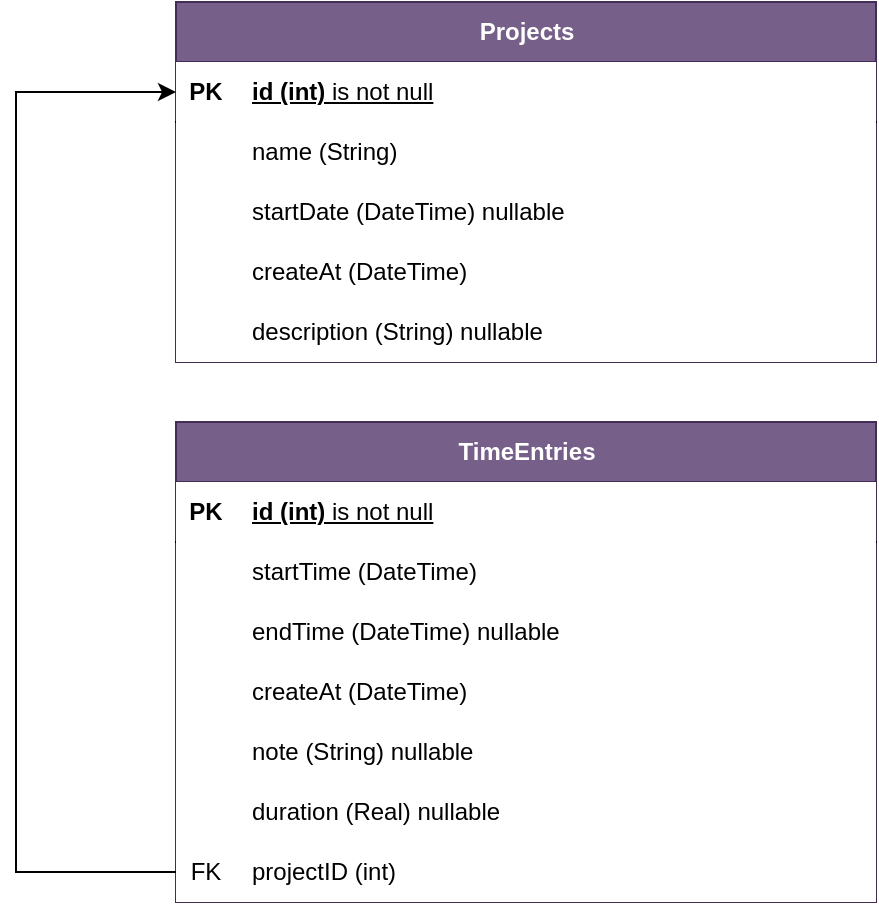 <mxfile version="26.0.6">
  <diagram name="Page-1" id="2ca16b54-16f6-2749-3443-fa8db7711227">
    <mxGraphModel dx="2247" dy="1478" grid="1" gridSize="10" guides="1" tooltips="1" connect="1" arrows="1" fold="1" page="1" pageScale="1" pageWidth="1100" pageHeight="850" background="none" math="0" shadow="0">
      <root>
        <mxCell id="0" />
        <mxCell id="1" parent="0" />
        <mxCell id="NSZkQxX2lrl8RxkuQL6t-20" value="Projects" style="shape=table;startSize=30;container=1;collapsible=1;childLayout=tableLayout;fixedRows=1;rowLines=0;fontStyle=1;align=center;resizeLast=1;html=1;fillColor=#76608a;fontColor=#ffffff;strokeColor=#432D57;" vertex="1" parent="1">
          <mxGeometry x="-30" y="-400" width="350" height="180.0" as="geometry">
            <mxRectangle x="230" y="-1030" width="80" height="30" as="alternateBounds" />
          </mxGeometry>
        </mxCell>
        <mxCell id="NSZkQxX2lrl8RxkuQL6t-21" value="" style="shape=tableRow;horizontal=0;startSize=0;swimlaneHead=0;swimlaneBody=0;fillColor=default;collapsible=0;dropTarget=0;points=[[0,0.5],[1,0.5]];portConstraint=eastwest;top=0;left=0;right=0;bottom=1;" vertex="1" parent="NSZkQxX2lrl8RxkuQL6t-20">
          <mxGeometry y="30" width="350" height="30" as="geometry" />
        </mxCell>
        <mxCell id="NSZkQxX2lrl8RxkuQL6t-22" value="PK" style="shape=partialRectangle;connectable=0;fillColor=default;top=0;left=0;bottom=0;right=0;fontStyle=1;overflow=hidden;whiteSpace=wrap;html=1;" vertex="1" parent="NSZkQxX2lrl8RxkuQL6t-21">
          <mxGeometry width="30" height="30" as="geometry">
            <mxRectangle width="30" height="30" as="alternateBounds" />
          </mxGeometry>
        </mxCell>
        <mxCell id="NSZkQxX2lrl8RxkuQL6t-23" value="id (int)&amp;nbsp;&lt;span style=&quot;font-weight: normal;&quot;&gt;is not null&lt;/span&gt;" style="shape=partialRectangle;connectable=0;fillColor=default;top=0;left=0;bottom=0;right=0;align=left;spacingLeft=6;fontStyle=5;overflow=hidden;whiteSpace=wrap;html=1;" vertex="1" parent="NSZkQxX2lrl8RxkuQL6t-21">
          <mxGeometry x="30" width="320" height="30" as="geometry">
            <mxRectangle width="320" height="30" as="alternateBounds" />
          </mxGeometry>
        </mxCell>
        <mxCell id="NSZkQxX2lrl8RxkuQL6t-24" value="" style="shape=tableRow;horizontal=0;startSize=0;swimlaneHead=0;swimlaneBody=0;fillColor=default;collapsible=0;dropTarget=0;points=[[0,0.5],[1,0.5]];portConstraint=eastwest;top=0;left=0;right=0;bottom=0;" vertex="1" parent="NSZkQxX2lrl8RxkuQL6t-20">
          <mxGeometry y="60" width="350" height="30" as="geometry" />
        </mxCell>
        <mxCell id="NSZkQxX2lrl8RxkuQL6t-25" value="" style="shape=partialRectangle;connectable=0;fillColor=default;top=0;left=0;bottom=0;right=0;editable=1;overflow=hidden;whiteSpace=wrap;html=1;" vertex="1" parent="NSZkQxX2lrl8RxkuQL6t-24">
          <mxGeometry width="30" height="30" as="geometry">
            <mxRectangle width="30" height="30" as="alternateBounds" />
          </mxGeometry>
        </mxCell>
        <mxCell id="NSZkQxX2lrl8RxkuQL6t-26" value="name (String)" style="shape=partialRectangle;connectable=0;fillColor=default;top=0;left=0;bottom=0;right=0;align=left;spacingLeft=6;overflow=hidden;whiteSpace=wrap;html=1;" vertex="1" parent="NSZkQxX2lrl8RxkuQL6t-24">
          <mxGeometry x="30" width="320" height="30" as="geometry">
            <mxRectangle width="320" height="30" as="alternateBounds" />
          </mxGeometry>
        </mxCell>
        <mxCell id="NSZkQxX2lrl8RxkuQL6t-64" value="" style="shape=tableRow;horizontal=0;startSize=0;swimlaneHead=0;swimlaneBody=0;fillColor=default;collapsible=0;dropTarget=0;points=[[0,0.5],[1,0.5]];portConstraint=eastwest;top=0;left=0;right=0;bottom=0;" vertex="1" parent="NSZkQxX2lrl8RxkuQL6t-20">
          <mxGeometry y="90" width="350" height="30" as="geometry" />
        </mxCell>
        <mxCell id="NSZkQxX2lrl8RxkuQL6t-65" value="" style="shape=partialRectangle;connectable=0;fillColor=default;top=0;left=0;bottom=0;right=0;editable=1;overflow=hidden;whiteSpace=wrap;html=1;" vertex="1" parent="NSZkQxX2lrl8RxkuQL6t-64">
          <mxGeometry width="30" height="30" as="geometry">
            <mxRectangle width="30" height="30" as="alternateBounds" />
          </mxGeometry>
        </mxCell>
        <mxCell id="NSZkQxX2lrl8RxkuQL6t-66" value="startDate (DateTime) nullable" style="shape=partialRectangle;connectable=0;fillColor=default;top=0;left=0;bottom=0;right=0;align=left;spacingLeft=6;overflow=hidden;whiteSpace=wrap;html=1;" vertex="1" parent="NSZkQxX2lrl8RxkuQL6t-64">
          <mxGeometry x="30" width="320" height="30" as="geometry">
            <mxRectangle width="320" height="30" as="alternateBounds" />
          </mxGeometry>
        </mxCell>
        <mxCell id="NSZkQxX2lrl8RxkuQL6t-30" value="" style="shape=tableRow;horizontal=0;startSize=0;swimlaneHead=0;swimlaneBody=0;fillColor=default;collapsible=0;dropTarget=0;points=[[0,0.5],[1,0.5]];portConstraint=eastwest;top=0;left=0;right=0;bottom=0;" vertex="1" parent="NSZkQxX2lrl8RxkuQL6t-20">
          <mxGeometry y="120" width="350" height="30" as="geometry" />
        </mxCell>
        <mxCell id="NSZkQxX2lrl8RxkuQL6t-31" value="" style="shape=partialRectangle;connectable=0;fillColor=default;top=0;left=0;bottom=0;right=0;editable=1;overflow=hidden;whiteSpace=wrap;html=1;" vertex="1" parent="NSZkQxX2lrl8RxkuQL6t-30">
          <mxGeometry width="30" height="30" as="geometry">
            <mxRectangle width="30" height="30" as="alternateBounds" />
          </mxGeometry>
        </mxCell>
        <mxCell id="NSZkQxX2lrl8RxkuQL6t-32" value="createAt (DateTime)" style="shape=partialRectangle;connectable=0;fillColor=default;top=0;left=0;bottom=0;right=0;align=left;spacingLeft=6;overflow=hidden;whiteSpace=wrap;html=1;" vertex="1" parent="NSZkQxX2lrl8RxkuQL6t-30">
          <mxGeometry x="30" width="320" height="30" as="geometry">
            <mxRectangle width="320" height="30" as="alternateBounds" />
          </mxGeometry>
        </mxCell>
        <mxCell id="NSZkQxX2lrl8RxkuQL6t-33" value="" style="shape=tableRow;horizontal=0;startSize=0;swimlaneHead=0;swimlaneBody=0;fillColor=default;collapsible=0;dropTarget=0;points=[[0,0.5],[1,0.5]];portConstraint=eastwest;top=0;left=0;right=0;bottom=0;" vertex="1" parent="NSZkQxX2lrl8RxkuQL6t-20">
          <mxGeometry y="150" width="350" height="30" as="geometry" />
        </mxCell>
        <mxCell id="NSZkQxX2lrl8RxkuQL6t-34" value="" style="shape=partialRectangle;connectable=0;fillColor=default;top=0;left=0;bottom=0;right=0;editable=1;overflow=hidden;whiteSpace=wrap;html=1;" vertex="1" parent="NSZkQxX2lrl8RxkuQL6t-33">
          <mxGeometry width="30" height="30" as="geometry">
            <mxRectangle width="30" height="30" as="alternateBounds" />
          </mxGeometry>
        </mxCell>
        <mxCell id="NSZkQxX2lrl8RxkuQL6t-35" value="description (String) nullable" style="shape=partialRectangle;connectable=0;fillColor=default;top=0;left=0;bottom=0;right=0;align=left;spacingLeft=6;overflow=hidden;whiteSpace=wrap;html=1;" vertex="1" parent="NSZkQxX2lrl8RxkuQL6t-33">
          <mxGeometry x="30" width="320" height="30" as="geometry">
            <mxRectangle width="320" height="30" as="alternateBounds" />
          </mxGeometry>
        </mxCell>
        <mxCell id="NSZkQxX2lrl8RxkuQL6t-42" value="TimeEntries" style="shape=table;startSize=30;container=1;collapsible=1;childLayout=tableLayout;fixedRows=1;rowLines=0;fontStyle=1;align=center;resizeLast=1;html=1;fillColor=#76608a;fontColor=#ffffff;strokeColor=#432D57;" vertex="1" parent="1">
          <mxGeometry x="-30" y="-190" width="350" height="240.0" as="geometry">
            <mxRectangle x="230" y="-1030" width="80" height="30" as="alternateBounds" />
          </mxGeometry>
        </mxCell>
        <mxCell id="NSZkQxX2lrl8RxkuQL6t-43" value="" style="shape=tableRow;horizontal=0;startSize=0;swimlaneHead=0;swimlaneBody=0;fillColor=default;collapsible=0;dropTarget=0;points=[[0,0.5],[1,0.5]];portConstraint=eastwest;top=0;left=0;right=0;bottom=1;" vertex="1" parent="NSZkQxX2lrl8RxkuQL6t-42">
          <mxGeometry y="30" width="350" height="30" as="geometry" />
        </mxCell>
        <mxCell id="NSZkQxX2lrl8RxkuQL6t-44" value="PK" style="shape=partialRectangle;connectable=0;fillColor=default;top=0;left=0;bottom=0;right=0;fontStyle=1;overflow=hidden;whiteSpace=wrap;html=1;" vertex="1" parent="NSZkQxX2lrl8RxkuQL6t-43">
          <mxGeometry width="30" height="30" as="geometry">
            <mxRectangle width="30" height="30" as="alternateBounds" />
          </mxGeometry>
        </mxCell>
        <mxCell id="NSZkQxX2lrl8RxkuQL6t-45" value="id (int)&amp;nbsp;&lt;span style=&quot;font-weight: normal;&quot;&gt;is not null&lt;/span&gt;" style="shape=partialRectangle;connectable=0;fillColor=default;top=0;left=0;bottom=0;right=0;align=left;spacingLeft=6;fontStyle=5;overflow=hidden;whiteSpace=wrap;html=1;" vertex="1" parent="NSZkQxX2lrl8RxkuQL6t-43">
          <mxGeometry x="30" width="320" height="30" as="geometry">
            <mxRectangle width="320" height="30" as="alternateBounds" />
          </mxGeometry>
        </mxCell>
        <mxCell id="NSZkQxX2lrl8RxkuQL6t-67" value="" style="shape=tableRow;horizontal=0;startSize=0;swimlaneHead=0;swimlaneBody=0;fillColor=default;collapsible=0;dropTarget=0;points=[[0,0.5],[1,0.5]];portConstraint=eastwest;top=0;left=0;right=0;bottom=0;" vertex="1" parent="NSZkQxX2lrl8RxkuQL6t-42">
          <mxGeometry y="60" width="350" height="30" as="geometry" />
        </mxCell>
        <mxCell id="NSZkQxX2lrl8RxkuQL6t-68" value="" style="shape=partialRectangle;connectable=0;fillColor=default;top=0;left=0;bottom=0;right=0;editable=1;overflow=hidden;whiteSpace=wrap;html=1;" vertex="1" parent="NSZkQxX2lrl8RxkuQL6t-67">
          <mxGeometry width="30" height="30" as="geometry">
            <mxRectangle width="30" height="30" as="alternateBounds" />
          </mxGeometry>
        </mxCell>
        <mxCell id="NSZkQxX2lrl8RxkuQL6t-69" value="startTime (DateTime)" style="shape=partialRectangle;connectable=0;fillColor=default;top=0;left=0;bottom=0;right=0;align=left;spacingLeft=6;overflow=hidden;whiteSpace=wrap;html=1;" vertex="1" parent="NSZkQxX2lrl8RxkuQL6t-67">
          <mxGeometry x="30" width="320" height="30" as="geometry">
            <mxRectangle width="320" height="30" as="alternateBounds" />
          </mxGeometry>
        </mxCell>
        <mxCell id="NSZkQxX2lrl8RxkuQL6t-70" value="" style="shape=tableRow;horizontal=0;startSize=0;swimlaneHead=0;swimlaneBody=0;fillColor=default;collapsible=0;dropTarget=0;points=[[0,0.5],[1,0.5]];portConstraint=eastwest;top=0;left=0;right=0;bottom=0;" vertex="1" parent="NSZkQxX2lrl8RxkuQL6t-42">
          <mxGeometry y="90" width="350" height="30" as="geometry" />
        </mxCell>
        <mxCell id="NSZkQxX2lrl8RxkuQL6t-71" value="" style="shape=partialRectangle;connectable=0;fillColor=default;top=0;left=0;bottom=0;right=0;editable=1;overflow=hidden;whiteSpace=wrap;html=1;" vertex="1" parent="NSZkQxX2lrl8RxkuQL6t-70">
          <mxGeometry width="30" height="30" as="geometry">
            <mxRectangle width="30" height="30" as="alternateBounds" />
          </mxGeometry>
        </mxCell>
        <mxCell id="NSZkQxX2lrl8RxkuQL6t-72" value="endTime (DateTime) nullable" style="shape=partialRectangle;connectable=0;fillColor=default;top=0;left=0;bottom=0;right=0;align=left;spacingLeft=6;overflow=hidden;whiteSpace=wrap;html=1;" vertex="1" parent="NSZkQxX2lrl8RxkuQL6t-70">
          <mxGeometry x="30" width="320" height="30" as="geometry">
            <mxRectangle width="320" height="30" as="alternateBounds" />
          </mxGeometry>
        </mxCell>
        <mxCell id="NSZkQxX2lrl8RxkuQL6t-52" value="" style="shape=tableRow;horizontal=0;startSize=0;swimlaneHead=0;swimlaneBody=0;fillColor=default;collapsible=0;dropTarget=0;points=[[0,0.5],[1,0.5]];portConstraint=eastwest;top=0;left=0;right=0;bottom=0;" vertex="1" parent="NSZkQxX2lrl8RxkuQL6t-42">
          <mxGeometry y="120" width="350" height="30" as="geometry" />
        </mxCell>
        <mxCell id="NSZkQxX2lrl8RxkuQL6t-53" value="" style="shape=partialRectangle;connectable=0;fillColor=default;top=0;left=0;bottom=0;right=0;editable=1;overflow=hidden;whiteSpace=wrap;html=1;" vertex="1" parent="NSZkQxX2lrl8RxkuQL6t-52">
          <mxGeometry width="30" height="30" as="geometry">
            <mxRectangle width="30" height="30" as="alternateBounds" />
          </mxGeometry>
        </mxCell>
        <mxCell id="NSZkQxX2lrl8RxkuQL6t-54" value="createAt (DateTime)" style="shape=partialRectangle;connectable=0;fillColor=default;top=0;left=0;bottom=0;right=0;align=left;spacingLeft=6;overflow=hidden;whiteSpace=wrap;html=1;" vertex="1" parent="NSZkQxX2lrl8RxkuQL6t-52">
          <mxGeometry x="30" width="320" height="30" as="geometry">
            <mxRectangle width="320" height="30" as="alternateBounds" />
          </mxGeometry>
        </mxCell>
        <mxCell id="NSZkQxX2lrl8RxkuQL6t-46" value="" style="shape=tableRow;horizontal=0;startSize=0;swimlaneHead=0;swimlaneBody=0;fillColor=default;collapsible=0;dropTarget=0;points=[[0,0.5],[1,0.5]];portConstraint=eastwest;top=0;left=0;right=0;bottom=0;" vertex="1" parent="NSZkQxX2lrl8RxkuQL6t-42">
          <mxGeometry y="150" width="350" height="30" as="geometry" />
        </mxCell>
        <mxCell id="NSZkQxX2lrl8RxkuQL6t-47" value="" style="shape=partialRectangle;connectable=0;fillColor=default;top=0;left=0;bottom=0;right=0;editable=1;overflow=hidden;whiteSpace=wrap;html=1;" vertex="1" parent="NSZkQxX2lrl8RxkuQL6t-46">
          <mxGeometry width="30" height="30" as="geometry">
            <mxRectangle width="30" height="30" as="alternateBounds" />
          </mxGeometry>
        </mxCell>
        <mxCell id="NSZkQxX2lrl8RxkuQL6t-48" value="note (String) nullable" style="shape=partialRectangle;connectable=0;fillColor=default;top=0;left=0;bottom=0;right=0;align=left;spacingLeft=6;overflow=hidden;whiteSpace=wrap;html=1;" vertex="1" parent="NSZkQxX2lrl8RxkuQL6t-46">
          <mxGeometry x="30" width="320" height="30" as="geometry">
            <mxRectangle width="320" height="30" as="alternateBounds" />
          </mxGeometry>
        </mxCell>
        <mxCell id="NSZkQxX2lrl8RxkuQL6t-49" value="" style="shape=tableRow;horizontal=0;startSize=0;swimlaneHead=0;swimlaneBody=0;fillColor=default;collapsible=0;dropTarget=0;points=[[0,0.5],[1,0.5]];portConstraint=eastwest;top=0;left=0;right=0;bottom=0;" vertex="1" parent="NSZkQxX2lrl8RxkuQL6t-42">
          <mxGeometry y="180" width="350" height="30" as="geometry" />
        </mxCell>
        <mxCell id="NSZkQxX2lrl8RxkuQL6t-50" value="" style="shape=partialRectangle;connectable=0;fillColor=default;top=0;left=0;bottom=0;right=0;editable=1;overflow=hidden;whiteSpace=wrap;html=1;" vertex="1" parent="NSZkQxX2lrl8RxkuQL6t-49">
          <mxGeometry width="30" height="30" as="geometry">
            <mxRectangle width="30" height="30" as="alternateBounds" />
          </mxGeometry>
        </mxCell>
        <mxCell id="NSZkQxX2lrl8RxkuQL6t-51" value="duration (Real) nullable" style="shape=partialRectangle;connectable=0;fillColor=default;top=0;left=0;bottom=0;right=0;align=left;spacingLeft=6;overflow=hidden;whiteSpace=wrap;html=1;" vertex="1" parent="NSZkQxX2lrl8RxkuQL6t-49">
          <mxGeometry x="30" width="320" height="30" as="geometry">
            <mxRectangle width="320" height="30" as="alternateBounds" />
          </mxGeometry>
        </mxCell>
        <mxCell id="NSZkQxX2lrl8RxkuQL6t-61" value="" style="shape=tableRow;horizontal=0;startSize=0;swimlaneHead=0;swimlaneBody=0;fillColor=default;collapsible=0;dropTarget=0;points=[[0,0.5],[1,0.5]];portConstraint=eastwest;top=0;left=0;right=0;bottom=0;" vertex="1" parent="NSZkQxX2lrl8RxkuQL6t-42">
          <mxGeometry y="210" width="350" height="30" as="geometry" />
        </mxCell>
        <mxCell id="NSZkQxX2lrl8RxkuQL6t-62" value="FK" style="shape=partialRectangle;connectable=0;fillColor=default;top=0;left=0;bottom=0;right=0;editable=1;overflow=hidden;whiteSpace=wrap;html=1;" vertex="1" parent="NSZkQxX2lrl8RxkuQL6t-61">
          <mxGeometry width="30" height="30" as="geometry">
            <mxRectangle width="30" height="30" as="alternateBounds" />
          </mxGeometry>
        </mxCell>
        <mxCell id="NSZkQxX2lrl8RxkuQL6t-63" value="projectID (int)" style="shape=partialRectangle;connectable=0;fillColor=default;top=0;left=0;bottom=0;right=0;align=left;spacingLeft=6;overflow=hidden;whiteSpace=wrap;html=1;" vertex="1" parent="NSZkQxX2lrl8RxkuQL6t-61">
          <mxGeometry x="30" width="320" height="30" as="geometry">
            <mxRectangle width="320" height="30" as="alternateBounds" />
          </mxGeometry>
        </mxCell>
        <mxCell id="NSZkQxX2lrl8RxkuQL6t-73" style="edgeStyle=orthogonalEdgeStyle;rounded=0;orthogonalLoop=1;jettySize=auto;html=1;entryX=0;entryY=0.5;entryDx=0;entryDy=0;" edge="1" parent="1" source="NSZkQxX2lrl8RxkuQL6t-61" target="NSZkQxX2lrl8RxkuQL6t-21">
          <mxGeometry relative="1" as="geometry">
            <Array as="points">
              <mxPoint x="-110" y="35" />
              <mxPoint x="-110" y="-355" />
            </Array>
          </mxGeometry>
        </mxCell>
      </root>
    </mxGraphModel>
  </diagram>
</mxfile>
